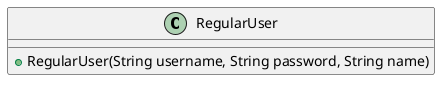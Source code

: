 @startuml
class RegularUser {
   +RegularUser(String username, String password, String name)

}
@enduml